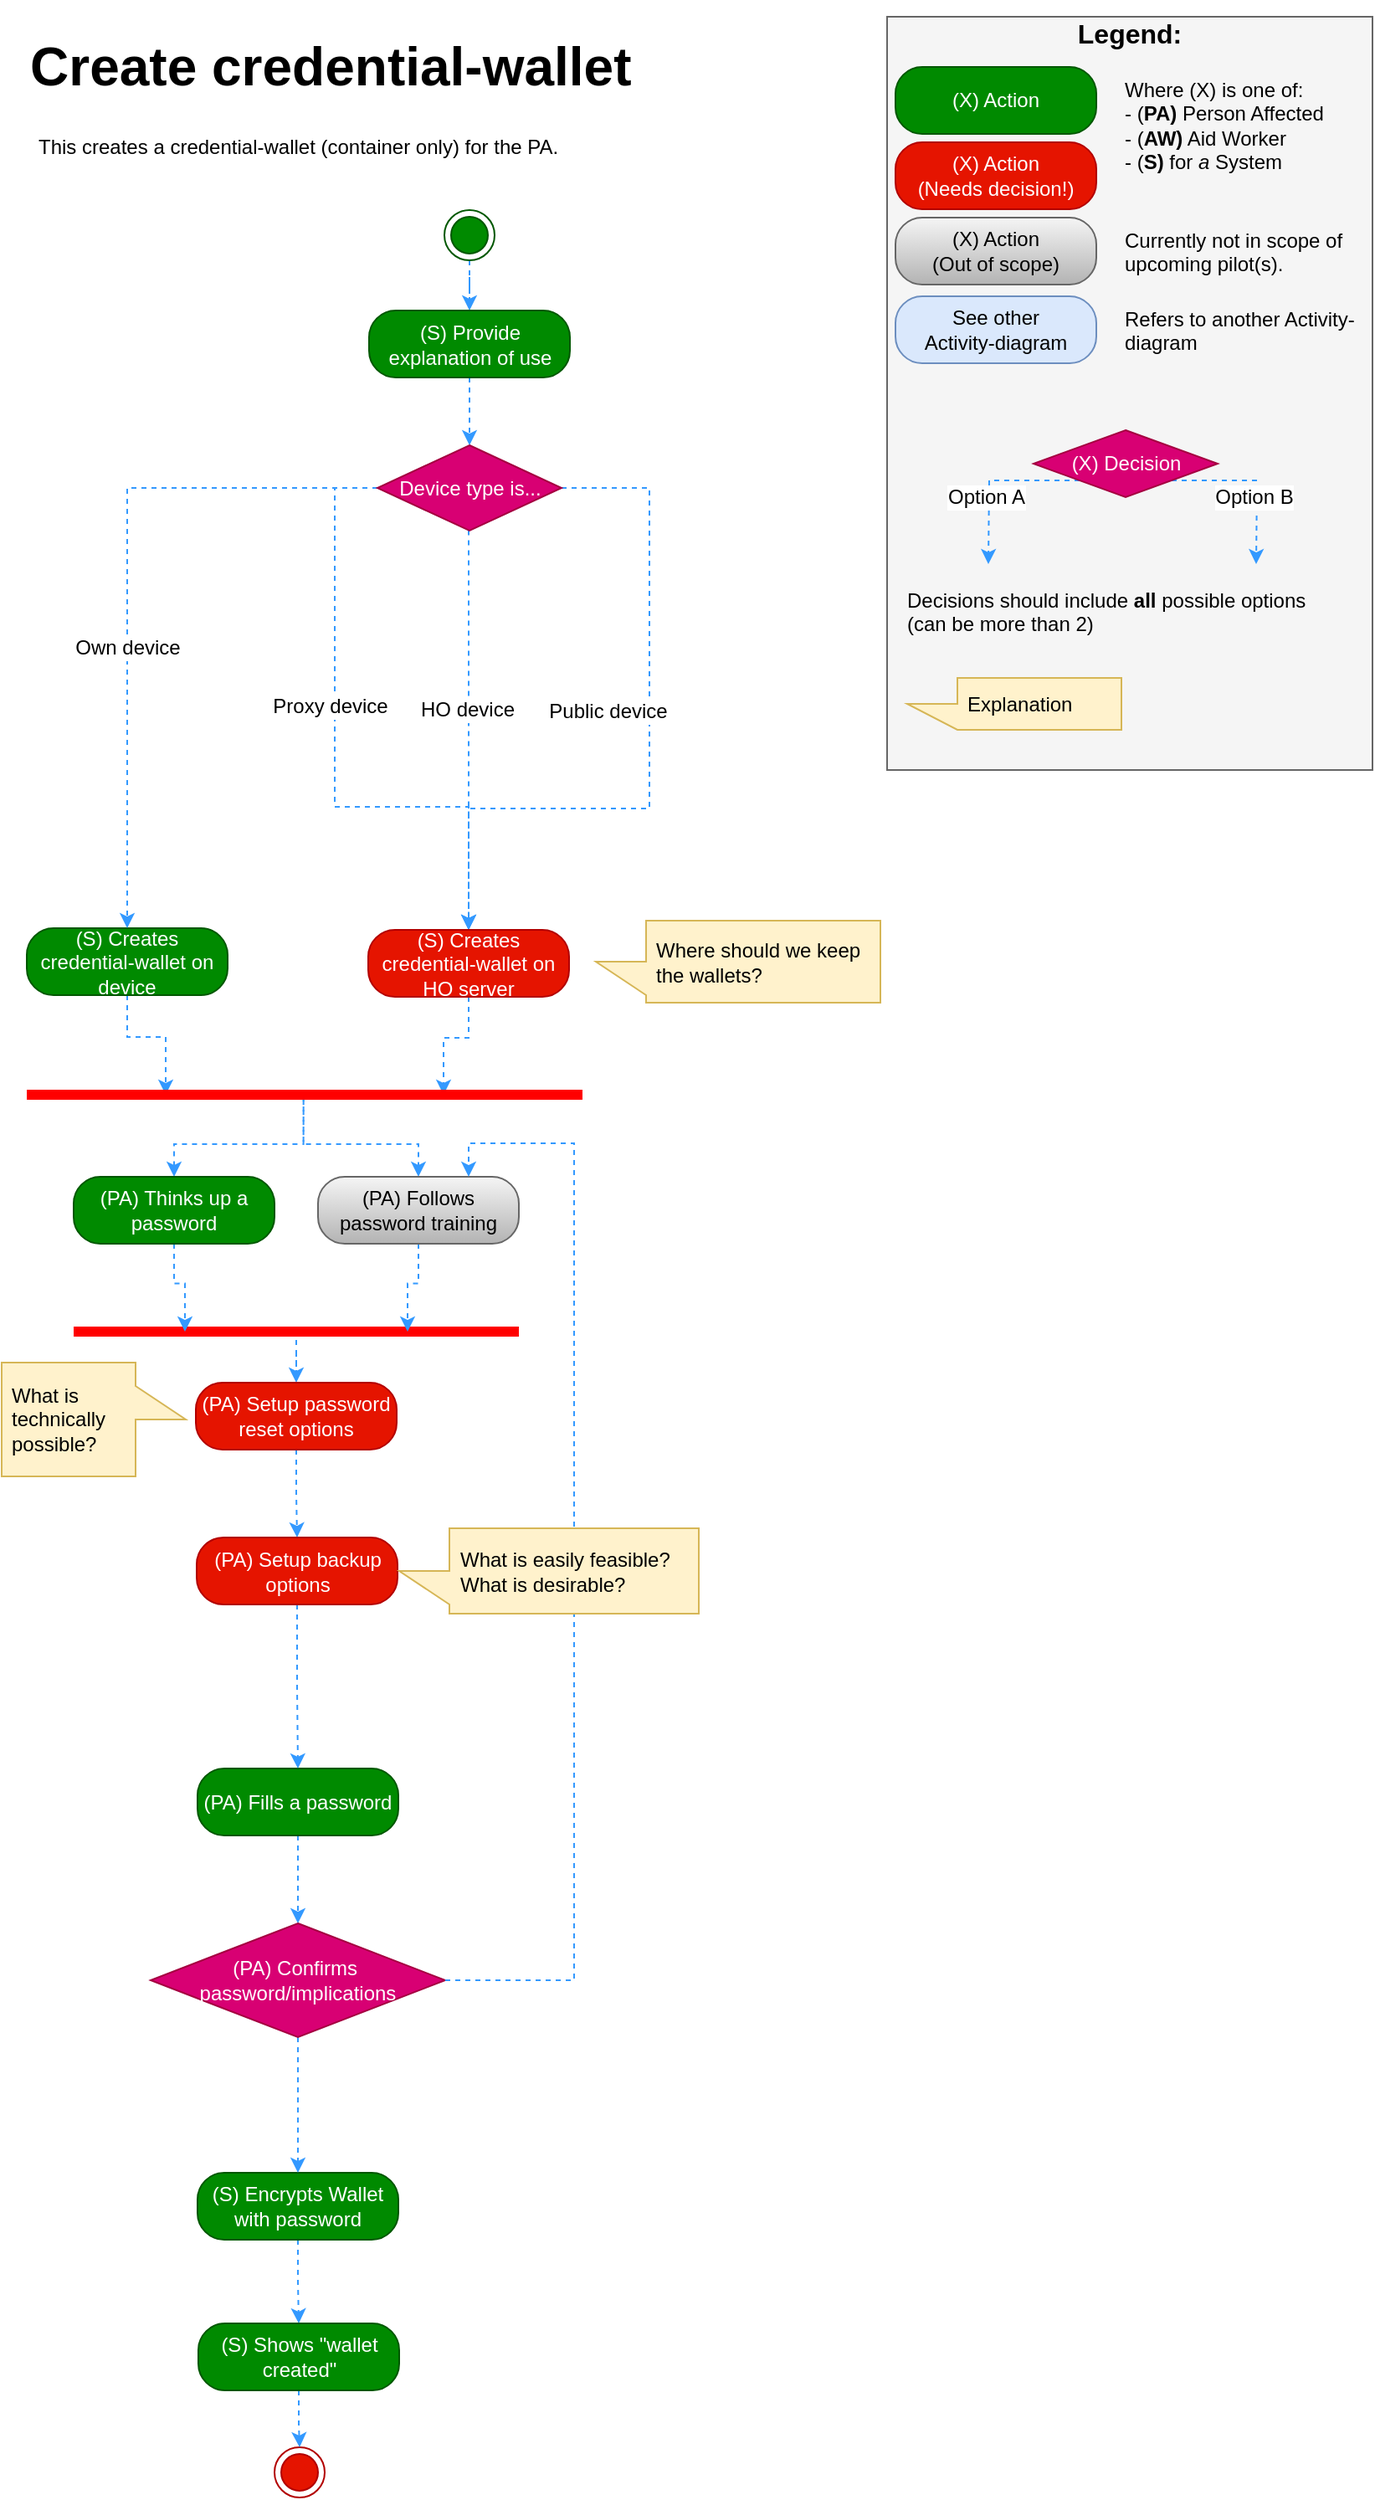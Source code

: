 <mxfile version="10.6.6" type="device"><diagram id="uyd7z65uwDIBuKVMTp-y" name="Page-1"><mxGraphModel dx="918" dy="703" grid="0" gridSize="10" guides="1" tooltips="1" connect="1" arrows="1" fold="1" page="1" pageScale="1" pageWidth="827" pageHeight="1169" math="0" shadow="0"><root><mxCell id="0"/><mxCell id="1" parent="0"/><mxCell id="oU4Lt3CGuPSWamgN9LYf-17" style="edgeStyle=orthogonalEdgeStyle;rounded=0;orthogonalLoop=1;jettySize=auto;html=1;entryX=0.5;entryY=0;entryDx=0;entryDy=0;strokeColor=#3399FF;fontColor=#ffffff;dashed=1;" parent="1" source="oU4Lt3CGuPSWamgN9LYf-1" target="oU4Lt3CGuPSWamgN9LYf-4" edge="1"><mxGeometry relative="1" as="geometry"/></mxCell><mxCell id="oU4Lt3CGuPSWamgN9LYf-1" value="" style="ellipse;html=1;shape=endState;fillColor=#008a00;strokeColor=#005700;fontColor=#ffffff;" parent="1" vertex="1"><mxGeometry x="265.5" y="125.5" width="30" height="30" as="geometry"/></mxCell><mxCell id="KVF8mrw-1xPQ4Vc-E4T4-49" value="" style="edgeStyle=orthogonalEdgeStyle;rounded=0;orthogonalLoop=1;jettySize=auto;html=1;dashed=1;strokeColor=#3399FF;entryX=0.5;entryY=0;entryDx=0;entryDy=0;exitX=0.5;exitY=1;exitDx=0;exitDy=0;" parent="1" source="oU4Lt3CGuPSWamgN9LYf-4" target="Aais4RwNSaP94Nk5MhEy-38" edge="1"><mxGeometry relative="1" as="geometry"><mxPoint x="190.5" y="325.5" as="targetPoint"/><Array as="points"><mxPoint x="281" y="240"/><mxPoint x="281" y="240"/></Array></mxGeometry></mxCell><mxCell id="oU4Lt3CGuPSWamgN9LYf-4" value="(S) Provide explanation of use" style="rounded=1;whiteSpace=wrap;html=1;arcSize=40;fillColor=#008a00;strokeColor=#005700;fontColor=#ffffff;" parent="1" vertex="1"><mxGeometry x="220.5" y="185.5" width="120" height="40" as="geometry"/></mxCell><mxCell id="oU4Lt3CGuPSWamgN9LYf-16" value="" style="edgeStyle=orthogonalEdgeStyle;rounded=0;orthogonalLoop=1;jettySize=auto;html=1;strokeColor=#3399FF;fontColor=#ffffff;dashed=1;entryX=0.25;entryY=0.5;entryDx=0;entryDy=0;entryPerimeter=0;" parent="1" source="oU4Lt3CGuPSWamgN9LYf-13" target="KVF8mrw-1xPQ4Vc-E4T4-46" edge="1"><mxGeometry relative="1" as="geometry"><mxPoint x="99.5" y="635.5" as="targetPoint"/></mxGeometry></mxCell><mxCell id="oU4Lt3CGuPSWamgN9LYf-13" value="(S) Creates credential-wallet on device&lt;br&gt;" style="rounded=1;whiteSpace=wrap;html=1;arcSize=40;fillColor=#008a00;strokeColor=#005700;fontColor=#ffffff;" parent="1" vertex="1"><mxGeometry x="16" y="554.5" width="120" height="40" as="geometry"/></mxCell><mxCell id="xYYz-dJilhT9noObNWWb-20" style="edgeStyle=orthogonalEdgeStyle;rounded=0;orthogonalLoop=1;jettySize=auto;html=1;entryX=0.5;entryY=0;entryDx=0;entryDy=0;dashed=1;strokeColor=#3399FF;" parent="1" source="oU4Lt3CGuPSWamgN9LYf-15" target="bS0sMl6j7w7xX164Mt2F-17" edge="1"><mxGeometry relative="1" as="geometry"/></mxCell><mxCell id="oU4Lt3CGuPSWamgN9LYf-15" value="(PA) Fills a password" style="rounded=1;whiteSpace=wrap;html=1;arcSize=40;fillColor=#008a00;strokeColor=#005700;fontColor=#ffffff;" parent="1" vertex="1"><mxGeometry x="118" y="1056.5" width="120" height="40" as="geometry"/></mxCell><mxCell id="ZIkzdJBxLHVvlqhhN6H9-13" value="" style="ellipse;html=1;shape=endState;fillColor=#e51400;strokeColor=#B20000;fontColor=#ffffff;" parent="1" vertex="1"><mxGeometry x="164" y="1462" width="30" height="30" as="geometry"/></mxCell><mxCell id="xYYz-dJilhT9noObNWWb-15" style="edgeStyle=orthogonalEdgeStyle;rounded=0;orthogonalLoop=1;jettySize=auto;html=1;entryX=0.5;entryY=0;entryDx=0;entryDy=0;dashed=1;strokeColor=#3399FF;" parent="1" source="ZIkzdJBxLHVvlqhhN6H9-23" target="WfXmcPwxeHTYvbWjd16P-16" edge="1"><mxGeometry relative="1" as="geometry"/></mxCell><mxCell id="ZIkzdJBxLHVvlqhhN6H9-23" value="" style="shape=line;html=1;strokeWidth=6;strokeColor=#ff0000;fillColor=#008a00;fontColor=#ffffff;" parent="1" vertex="1"><mxGeometry x="44" y="790.5" width="266" height="10" as="geometry"/></mxCell><mxCell id="xYYz-dJilhT9noObNWWb-12" style="edgeStyle=orthogonalEdgeStyle;rounded=0;orthogonalLoop=1;jettySize=auto;html=1;exitX=0.5;exitY=1;exitDx=0;exitDy=0;entryX=0.5;entryY=0;entryDx=0;entryDy=0;dashed=1;strokeColor=#3399FF;" parent="1" source="bS0sMl6j7w7xX164Mt2F-8" target="bS0sMl6j7w7xX164Mt2F-13" edge="1"><mxGeometry relative="1" as="geometry"/></mxCell><mxCell id="bS0sMl6j7w7xX164Mt2F-8" value="(S) Encrypts Wallet with password&lt;br&gt;" style="rounded=1;whiteSpace=wrap;html=1;arcSize=40;fillColor=#008a00;strokeColor=#005700;fontColor=#ffffff;" parent="1" vertex="1"><mxGeometry x="118" y="1298" width="120" height="40" as="geometry"/></mxCell><mxCell id="bS0sMl6j7w7xX164Mt2F-16" value="" style="edgeStyle=orthogonalEdgeStyle;rounded=0;orthogonalLoop=1;jettySize=auto;html=1;strokeColor=#3399FF;entryX=0.5;entryY=0;entryDx=0;entryDy=0;dashed=1;" parent="1" source="bS0sMl6j7w7xX164Mt2F-13" target="ZIkzdJBxLHVvlqhhN6H9-13" edge="1"><mxGeometry relative="1" as="geometry"><mxPoint x="316.5" y="1548" as="targetPoint"/></mxGeometry></mxCell><mxCell id="bS0sMl6j7w7xX164Mt2F-13" value="(S) Shows &quot;wallet created&quot;&lt;br&gt;" style="rounded=1;whiteSpace=wrap;html=1;arcSize=40;fillColor=#008a00;strokeColor=#005700;fontColor=#ffffff;" parent="1" vertex="1"><mxGeometry x="118.5" y="1388" width="120" height="40" as="geometry"/></mxCell><mxCell id="Aais4RwNSaP94Nk5MhEy-4" style="edgeStyle=orthogonalEdgeStyle;rounded=0;orthogonalLoop=1;jettySize=auto;html=1;entryX=0.5;entryY=0;entryDx=0;entryDy=0;dashed=1;strokeColor=#3399FF;fontColor=#ffffff;" parent="1" source="bS0sMl6j7w7xX164Mt2F-17" target="bS0sMl6j7w7xX164Mt2F-8" edge="1"><mxGeometry relative="1" as="geometry"/></mxCell><mxCell id="bS0sMl6j7w7xX164Mt2F-17" value="(PA) Confirms&amp;nbsp; password/implications" style="rhombus;whiteSpace=wrap;html=1;fillColor=#d80073;strokeColor=#A50040;fontColor=#ffffff;" parent="1" vertex="1"><mxGeometry x="90" y="1149" width="176" height="68" as="geometry"/></mxCell><mxCell id="Aais4RwNSaP94Nk5MhEy-47" style="edgeStyle=orthogonalEdgeStyle;rounded=0;orthogonalLoop=1;jettySize=auto;html=1;exitX=0;exitY=0.5;exitDx=0;exitDy=0;entryX=0.5;entryY=0;entryDx=0;entryDy=0;dashed=1;strokeColor=#3399FF;fontColor=#000000;" parent="1" source="Aais4RwNSaP94Nk5MhEy-38" target="oU4Lt3CGuPSWamgN9LYf-13" edge="1"><mxGeometry relative="1" as="geometry"><mxPoint x="-86.5" y="431.5" as="targetPoint"/><Array as="points"><mxPoint x="76" y="292"/></Array></mxGeometry></mxCell><mxCell id="KVF8mrw-1xPQ4Vc-E4T4-44" value="Own device" style="text;html=1;resizable=0;points=[];align=center;verticalAlign=middle;labelBackgroundColor=#ffffff;" parent="Aais4RwNSaP94Nk5MhEy-47" vertex="1" connectable="0"><mxGeometry x="-0.259" y="-1" relative="1" as="geometry"><mxPoint x="1" y="92" as="offset"/></mxGeometry></mxCell><mxCell id="WfXmcPwxeHTYvbWjd16P-3" style="edgeStyle=orthogonalEdgeStyle;rounded=0;orthogonalLoop=1;jettySize=auto;html=1;entryX=0.5;entryY=0;entryDx=0;entryDy=0;dashed=1;strokeColor=#3399FF;exitX=1;exitY=0.5;exitDx=0;exitDy=0;" parent="1" source="Aais4RwNSaP94Nk5MhEy-38" target="WfXmcPwxeHTYvbWjd16P-6" edge="1"><mxGeometry relative="1" as="geometry"><mxPoint x="442.5" y="431.5" as="targetPoint"/><Array as="points"><mxPoint x="388" y="292"/><mxPoint x="388" y="483"/><mxPoint x="280" y="483"/></Array></mxGeometry></mxCell><mxCell id="KVF8mrw-1xPQ4Vc-E4T4-43" value="Public device" style="text;html=1;resizable=0;points=[];align=center;verticalAlign=middle;labelBackgroundColor=#ffffff;" parent="WfXmcPwxeHTYvbWjd16P-3" vertex="1" connectable="0"><mxGeometry x="0.585" y="-18" relative="1" as="geometry"><mxPoint x="67.5" y="-40.5" as="offset"/></mxGeometry></mxCell><mxCell id="mWOQHnFExICpHeXNOy6x-2" style="edgeStyle=orthogonalEdgeStyle;rounded=0;orthogonalLoop=1;jettySize=auto;html=1;entryX=0.5;entryY=0;entryDx=0;entryDy=0;dashed=1;strokeColor=#3399FF;" parent="1" source="Aais4RwNSaP94Nk5MhEy-38" target="WfXmcPwxeHTYvbWjd16P-6" edge="1"><mxGeometry relative="1" as="geometry"><Array as="points"><mxPoint x="280" y="421"/></Array></mxGeometry></mxCell><mxCell id="mWOQHnFExICpHeXNOy6x-3" value="HO device" style="text;html=1;resizable=0;points=[];align=center;verticalAlign=middle;labelBackgroundColor=#ffffff;" parent="mWOQHnFExICpHeXNOy6x-2" vertex="1" connectable="0"><mxGeometry x="-0.242" y="-1" relative="1" as="geometry"><mxPoint y="16" as="offset"/></mxGeometry></mxCell><mxCell id="mWOQHnFExICpHeXNOy6x-5" style="edgeStyle=orthogonalEdgeStyle;rounded=0;orthogonalLoop=1;jettySize=auto;html=1;exitX=0;exitY=0.5;exitDx=0;exitDy=0;entryX=0.5;entryY=0;entryDx=0;entryDy=0;dashed=1;strokeColor=#3399FF;" parent="1" source="Aais4RwNSaP94Nk5MhEy-38" target="WfXmcPwxeHTYvbWjd16P-6" edge="1"><mxGeometry relative="1" as="geometry"><Array as="points"><mxPoint x="200" y="292"/><mxPoint x="200" y="482"/><mxPoint x="280" y="482"/></Array></mxGeometry></mxCell><mxCell id="mWOQHnFExICpHeXNOy6x-6" value="Proxy device" style="text;html=1;resizable=0;points=[];align=center;verticalAlign=middle;labelBackgroundColor=#ffffff;" parent="mWOQHnFExICpHeXNOy6x-5" vertex="1" connectable="0"><mxGeometry x="-0.256" y="-19" relative="1" as="geometry"><mxPoint x="16" y="18.5" as="offset"/></mxGeometry></mxCell><mxCell id="Aais4RwNSaP94Nk5MhEy-38" value="Device type is..." style="rhombus;whiteSpace=wrap;html=1;fillColor=#d80073;strokeColor=#A50040;fontColor=#ffffff;" parent="1" vertex="1"><mxGeometry x="225.5" y="266" width="110" height="51" as="geometry"/></mxCell><mxCell id="WfXmcPwxeHTYvbWjd16P-15" style="edgeStyle=orthogonalEdgeStyle;rounded=0;orthogonalLoop=1;jettySize=auto;html=1;exitX=0.5;exitY=1;exitDx=0;exitDy=0;entryX=0.75;entryY=0.5;entryDx=0;entryDy=0;dashed=1;strokeColor=#3399FF;entryPerimeter=0;" parent="1" source="WfXmcPwxeHTYvbWjd16P-6" target="KVF8mrw-1xPQ4Vc-E4T4-46" edge="1"><mxGeometry relative="1" as="geometry"><mxPoint x="265.5" y="635.5" as="targetPoint"/></mxGeometry></mxCell><mxCell id="WfXmcPwxeHTYvbWjd16P-6" value="(S) Creates credential-wallet on HO server&lt;br&gt;" style="rounded=1;whiteSpace=wrap;html=1;arcSize=40;fillColor=#e51400;strokeColor=#B20000;fontColor=#ffffff;" parent="1" vertex="1"><mxGeometry x="220" y="555.5" width="120" height="40" as="geometry"/></mxCell><mxCell id="xYYz-dJilhT9noObNWWb-18" style="edgeStyle=orthogonalEdgeStyle;rounded=0;orthogonalLoop=1;jettySize=auto;html=1;entryX=0.5;entryY=0;entryDx=0;entryDy=0;dashed=1;strokeColor=#3399FF;" parent="1" source="WfXmcPwxeHTYvbWjd16P-16" target="mWOQHnFExICpHeXNOy6x-8" edge="1"><mxGeometry relative="1" as="geometry"/></mxCell><mxCell id="WfXmcPwxeHTYvbWjd16P-16" value="(PA) Setup password reset options" style="rounded=1;whiteSpace=wrap;html=1;arcSize=40;fillColor=#e51400;strokeColor=#B20000;fontColor=#ffffff;" parent="1" vertex="1"><mxGeometry x="117" y="826" width="120" height="40" as="geometry"/></mxCell><mxCell id="reN4PZVFC4tBqn7ocy_L-4" value="Where should we keep the wallets?" style="shape=callout;whiteSpace=wrap;html=1;perimeter=calloutPerimeter;align=left;strokeColor=#d6b656;fillColor=#fff2cc;spacingLeft=4;direction=south;" parent="1" vertex="1"><mxGeometry x="356" y="550" width="170" height="49" as="geometry"/></mxCell><mxCell id="KVF8mrw-1xPQ4Vc-E4T4-3" value="" style="rounded=0;whiteSpace=wrap;html=1;fontSize=16;align=left;fillColor=#f5f5f5;strokeColor=#666666;fontColor=#333333;" parent="1" vertex="1"><mxGeometry x="530" y="10" width="290" height="450" as="geometry"/></mxCell><mxCell id="KVF8mrw-1xPQ4Vc-E4T4-8" value="See other&lt;br&gt;Activity-diagram" style="rounded=1;whiteSpace=wrap;html=1;arcSize=40;fillColor=#dae8fc;strokeColor=#6c8ebf;" parent="1" vertex="1"><mxGeometry x="535" y="177" width="120" height="40" as="geometry"/></mxCell><mxCell id="KVF8mrw-1xPQ4Vc-E4T4-10" value="(X) Action&lt;br&gt;" style="rounded=1;whiteSpace=wrap;html=1;arcSize=40;fillColor=#008a00;strokeColor=#005700;fontColor=#ffffff;" parent="1" vertex="1"><mxGeometry x="535" y="40" width="120" height="40" as="geometry"/></mxCell><mxCell id="KVF8mrw-1xPQ4Vc-E4T4-11" value="" style="edgeStyle=orthogonalEdgeStyle;rounded=0;orthogonalLoop=1;jettySize=auto;html=1;dashed=1;strokeColor=#3399FF;exitX=0;exitY=1;exitDx=0;exitDy=0;" parent="1" source="KVF8mrw-1xPQ4Vc-E4T4-15" edge="1"><mxGeometry relative="1" as="geometry"><mxPoint x="590.5" y="337" as="targetPoint"/></mxGeometry></mxCell><mxCell id="Db7NIq2SXSSAMa1psT-2-1" value="Option A" style="text;html=1;resizable=0;points=[];align=center;verticalAlign=middle;labelBackgroundColor=#ffffff;" parent="KVF8mrw-1xPQ4Vc-E4T4-11" vertex="1" connectable="0"><mxGeometry x="-0.038" y="2" relative="1" as="geometry"><mxPoint x="-6" y="8" as="offset"/></mxGeometry></mxCell><mxCell id="KVF8mrw-1xPQ4Vc-E4T4-13" style="edgeStyle=orthogonalEdgeStyle;rounded=0;orthogonalLoop=1;jettySize=auto;html=1;exitX=1;exitY=1;exitDx=0;exitDy=0;dashed=1;strokeColor=#3399FF;" parent="1" source="KVF8mrw-1xPQ4Vc-E4T4-15" edge="1"><mxGeometry relative="1" as="geometry"><mxPoint x="750.5" y="337" as="targetPoint"/></mxGeometry></mxCell><mxCell id="Db7NIq2SXSSAMa1psT-2-2" value="Option B&lt;br&gt;" style="text;html=1;resizable=0;points=[];align=center;verticalAlign=middle;labelBackgroundColor=#ffffff;" parent="KVF8mrw-1xPQ4Vc-E4T4-13" vertex="1" connectable="0"><mxGeometry x="-0.208" y="-1" relative="1" as="geometry"><mxPoint x="9" y="9" as="offset"/></mxGeometry></mxCell><mxCell id="KVF8mrw-1xPQ4Vc-E4T4-15" value="&lt;span&gt;(X) Decision&lt;br&gt;&lt;/span&gt;" style="rhombus;whiteSpace=wrap;html=1;fillColor=#d80073;strokeColor=#A50040;fontColor=#ffffff;" parent="1" vertex="1"><mxGeometry x="617.5" y="257" width="110" height="40" as="geometry"/></mxCell><mxCell id="KVF8mrw-1xPQ4Vc-E4T4-31" value="(X) Action&lt;br&gt;(Needs decision!)&lt;br&gt;" style="rounded=1;whiteSpace=wrap;html=1;arcSize=40;fillColor=#e51400;strokeColor=#B20000;fontColor=#ffffff;" parent="1" vertex="1"><mxGeometry x="535" y="85" width="120" height="40" as="geometry"/></mxCell><mxCell id="KVF8mrw-1xPQ4Vc-E4T4-32" value="&lt;div style=&quot;text-align: left ; font-size: 32px&quot;&gt;Create&amp;nbsp;credential-wallet&lt;/div&gt;" style="text;html=1;strokeColor=none;fillColor=none;align=left;verticalAlign=middle;whiteSpace=wrap;rounded=0;fontStyle=1;fontSize=32;spacingLeft=16;" parent="1" vertex="1"><mxGeometry width="518" height="80" as="geometry"/></mxCell><mxCell id="KVF8mrw-1xPQ4Vc-E4T4-33" value="&lt;font style=&quot;font-size: 16px;&quot;&gt;Legend:&lt;/font&gt;" style="text;html=1;strokeColor=none;fillColor=none;align=center;verticalAlign=middle;whiteSpace=wrap;rounded=0;fontSize=16;fontStyle=1" parent="1" vertex="1"><mxGeometry x="655" y="10" width="40" height="20" as="geometry"/></mxCell><mxCell id="KVF8mrw-1xPQ4Vc-E4T4-34" value="Where (X) is one of:&lt;br&gt;- (&lt;b&gt;PA)&lt;/b&gt; Person Affected&lt;br&gt;- (&lt;b&gt;AW)&lt;/b&gt; Aid Worker&lt;br&gt;- (&lt;b&gt;S)&lt;/b&gt; for &lt;i&gt;a&lt;/i&gt; System&lt;br&gt;" style="text;html=1;strokeColor=none;fillColor=none;align=left;verticalAlign=top;whiteSpace=wrap;rounded=0;fontSize=12;" parent="1" vertex="1"><mxGeometry x="670" y="40" width="140" height="70" as="geometry"/></mxCell><mxCell id="KVF8mrw-1xPQ4Vc-E4T4-35" value="Refers to another Activity-diagram&lt;br&gt;" style="text;html=1;strokeColor=none;fillColor=none;align=left;verticalAlign=top;whiteSpace=wrap;rounded=0;fontSize=12;" parent="1" vertex="1"><mxGeometry x="670" y="177" width="140" height="38" as="geometry"/></mxCell><mxCell id="KVF8mrw-1xPQ4Vc-E4T4-36" value="Decisions should include &lt;b&gt;all&lt;/b&gt; possible options (can be more than 2)&lt;br&gt;" style="text;html=1;strokeColor=none;fillColor=none;align=left;verticalAlign=top;whiteSpace=wrap;rounded=0;fontSize=12;" parent="1" vertex="1"><mxGeometry x="540" y="345" width="250" height="38" as="geometry"/></mxCell><mxCell id="KVF8mrw-1xPQ4Vc-E4T4-37" value="&lt;p&gt;Explanation&lt;/p&gt;" style="shape=callout;whiteSpace=wrap;html=1;perimeter=calloutPerimeter;fillColor=#fff2cc;fontSize=12;align=left;strokeColor=#d6b656;spacingLeft=4;direction=south;" parent="1" vertex="1"><mxGeometry x="542" y="405" width="128" height="31" as="geometry"/></mxCell><mxCell id="KVF8mrw-1xPQ4Vc-E4T4-38" value="(X) Action&lt;br&gt;(Out of scope)&lt;br&gt;" style="rounded=1;whiteSpace=wrap;html=1;arcSize=40;fillColor=#f5f5f5;strokeColor=#666666;gradientColor=#b3b3b3;" parent="1" vertex="1"><mxGeometry x="535" y="130" width="120" height="40" as="geometry"/></mxCell><mxCell id="KVF8mrw-1xPQ4Vc-E4T4-39" value="Currently not in scope of upcoming pilot(s).&lt;br&gt;" style="text;html=1;strokeColor=none;fillColor=none;align=left;verticalAlign=top;whiteSpace=wrap;rounded=0;fontSize=12;" parent="1" vertex="1"><mxGeometry x="670" y="130" width="140" height="70" as="geometry"/></mxCell><mxCell id="xYYz-dJilhT9noObNWWb-5" style="edgeStyle=orthogonalEdgeStyle;rounded=0;orthogonalLoop=1;jettySize=auto;html=1;entryX=0.5;entryY=0;entryDx=0;entryDy=0;dashed=1;strokeColor=#3399FF;exitX=0.498;exitY=0.662;exitDx=0;exitDy=0;exitPerimeter=0;" parent="1" source="KVF8mrw-1xPQ4Vc-E4T4-46" target="xYYz-dJilhT9noObNWWb-2" edge="1"><mxGeometry relative="1" as="geometry"/></mxCell><mxCell id="xYYz-dJilhT9noObNWWb-6" style="edgeStyle=orthogonalEdgeStyle;rounded=0;orthogonalLoop=1;jettySize=auto;html=1;entryX=0.5;entryY=0;entryDx=0;entryDy=0;dashed=1;strokeColor=#3399FF;exitX=0.498;exitY=0.553;exitDx=0;exitDy=0;exitPerimeter=0;" parent="1" source="KVF8mrw-1xPQ4Vc-E4T4-46" target="xYYz-dJilhT9noObNWWb-1" edge="1"><mxGeometry relative="1" as="geometry"/></mxCell><mxCell id="KVF8mrw-1xPQ4Vc-E4T4-46" value="" style="shape=line;html=1;strokeWidth=6;strokeColor=#ff0000;" parent="1" vertex="1"><mxGeometry x="16" y="644.5" width="332" height="19" as="geometry"/></mxCell><mxCell id="KVF8mrw-1xPQ4Vc-E4T4-50" value="What is technically possible?" style="shape=callout;whiteSpace=wrap;html=1;perimeter=calloutPerimeter;align=left;strokeColor=#d6b656;fillColor=#fff2cc;spacingLeft=4;direction=north;" parent="1" vertex="1"><mxGeometry x="1" y="814" width="110" height="68" as="geometry"/></mxCell><mxCell id="mWOQHnFExICpHeXNOy6x-1" value="&lt;p&gt;This creates a credential-wallet (container only) for the PA.&lt;/p&gt;" style="text;html=1;strokeColor=none;fillColor=none;spacing=8;spacingTop=-20;whiteSpace=wrap;overflow=hidden;rounded=0;align=left;" parent="1" vertex="1"><mxGeometry x="15" y="76" width="432" height="57" as="geometry"/></mxCell><mxCell id="xYYz-dJilhT9noObNWWb-19" style="edgeStyle=orthogonalEdgeStyle;rounded=0;orthogonalLoop=1;jettySize=auto;html=1;exitX=0.5;exitY=1;exitDx=0;exitDy=0;entryX=0.5;entryY=0;entryDx=0;entryDy=0;dashed=1;strokeColor=#3399FF;" parent="1" source="mWOQHnFExICpHeXNOy6x-8" target="oU4Lt3CGuPSWamgN9LYf-15" edge="1"><mxGeometry relative="1" as="geometry"/></mxCell><mxCell id="mWOQHnFExICpHeXNOy6x-8" value="(PA) Setup backup options" style="rounded=1;whiteSpace=wrap;html=1;arcSize=40;fillColor=#e51400;strokeColor=#B20000;fontColor=#ffffff;" parent="1" vertex="1"><mxGeometry x="117.5" y="918.5" width="120" height="40" as="geometry"/></mxCell><mxCell id="xYYz-dJilhT9noObNWWb-14" style="edgeStyle=orthogonalEdgeStyle;rounded=0;orthogonalLoop=1;jettySize=auto;html=1;entryX=0.75;entryY=0.5;entryDx=0;entryDy=0;entryPerimeter=0;dashed=1;strokeColor=#3399FF;" parent="1" source="xYYz-dJilhT9noObNWWb-1" target="ZIkzdJBxLHVvlqhhN6H9-23" edge="1"><mxGeometry relative="1" as="geometry"/></mxCell><mxCell id="xYYz-dJilhT9noObNWWb-1" value="(PA) Follows password training" style="rounded=1;whiteSpace=wrap;html=1;arcSize=40;fillColor=#f5f5f5;strokeColor=#666666;gradientColor=#b3b3b3;" parent="1" vertex="1"><mxGeometry x="190" y="703" width="120" height="40" as="geometry"/></mxCell><mxCell id="xYYz-dJilhT9noObNWWb-13" style="edgeStyle=orthogonalEdgeStyle;rounded=0;orthogonalLoop=1;jettySize=auto;html=1;entryX=0.25;entryY=0.5;entryDx=0;entryDy=0;entryPerimeter=0;dashed=1;strokeColor=#3399FF;" parent="1" source="xYYz-dJilhT9noObNWWb-2" target="ZIkzdJBxLHVvlqhhN6H9-23" edge="1"><mxGeometry relative="1" as="geometry"/></mxCell><mxCell id="xYYz-dJilhT9noObNWWb-2" value="(PA) Thinks up a password" style="rounded=1;whiteSpace=wrap;html=1;arcSize=40;fillColor=#008a00;strokeColor=#005700;fontColor=#ffffff;" parent="1" vertex="1"><mxGeometry x="44" y="703" width="120" height="40" as="geometry"/></mxCell><mxCell id="Aais4RwNSaP94Nk5MhEy-32" style="edgeStyle=orthogonalEdgeStyle;rounded=0;orthogonalLoop=1;jettySize=auto;html=1;exitX=1;exitY=0.5;exitDx=0;exitDy=0;entryX=0.75;entryY=0;entryDx=0;entryDy=0;dashed=1;strokeColor=#3399FF;fontColor=#000000;jumpStyle=arc;jumpSize=16;" parent="1" source="bS0sMl6j7w7xX164Mt2F-17" target="xYYz-dJilhT9noObNWWb-1" edge="1"><mxGeometry relative="1" as="geometry"><Array as="points"><mxPoint x="343" y="1183"/><mxPoint x="343" y="683"/><mxPoint x="280" y="683"/></Array></mxGeometry></mxCell><mxCell id="m8afhdfy0BpkGw_G_mSy-1" value="What is easily feasible?&lt;br&gt;What is desirable?" style="shape=callout;whiteSpace=wrap;html=1;perimeter=calloutPerimeter;align=left;strokeColor=#d6b656;fillColor=#fff2cc;spacingLeft=4;direction=south;" vertex="1" parent="1"><mxGeometry x="238.5" y="913" width="179" height="51" as="geometry"/></mxCell></root></mxGraphModel></diagram></mxfile>